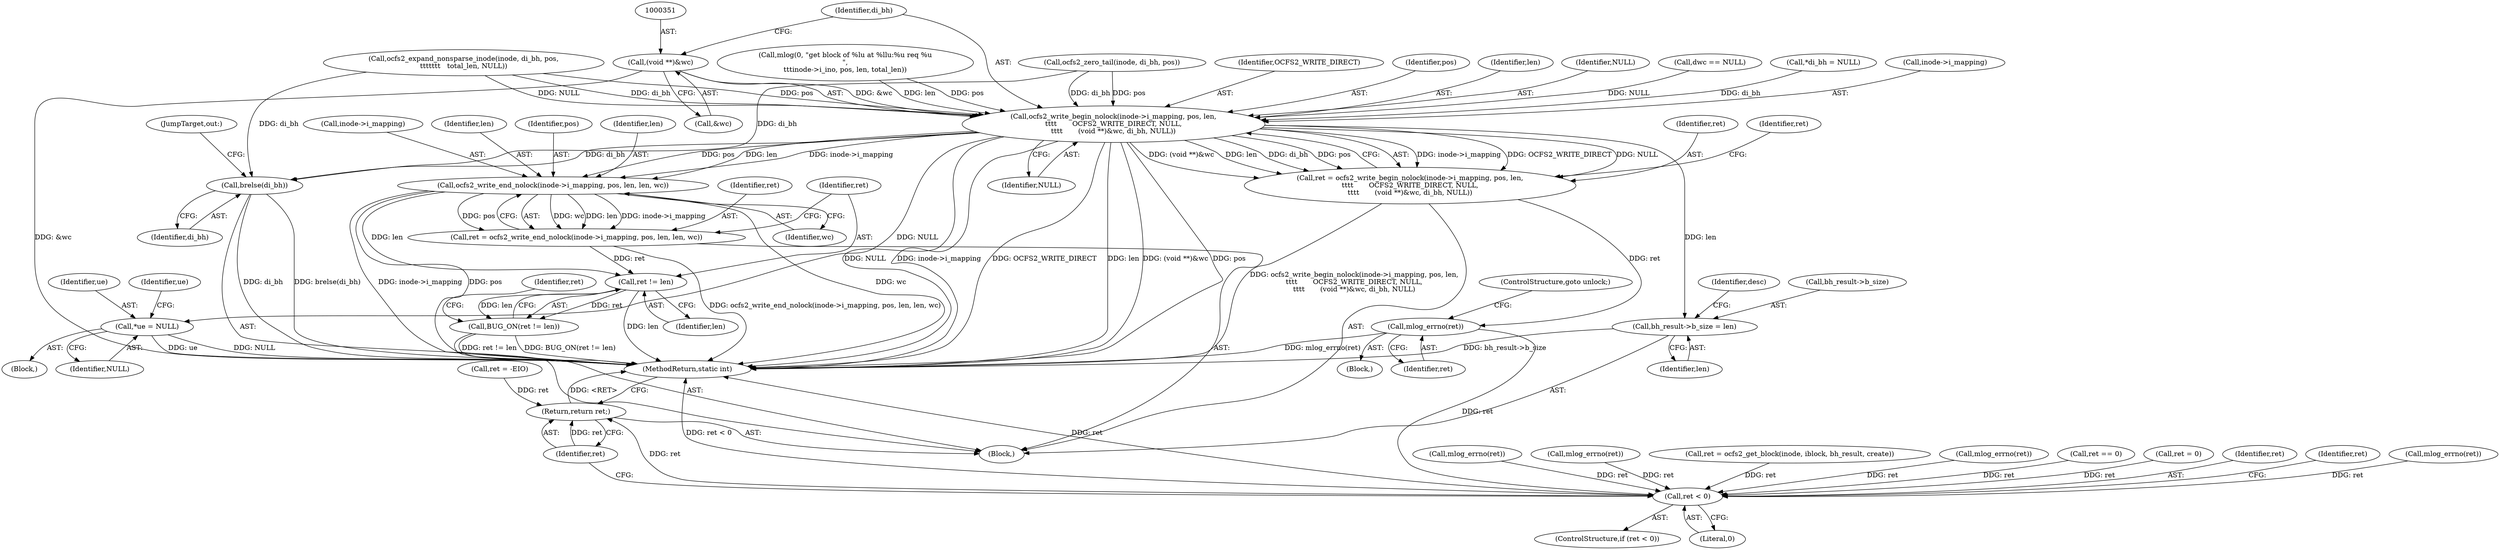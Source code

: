 digraph "0_linux_3e4c56d41eef5595035872a2ec5a483f42e8917f@pointer" {
"1000350" [label="(Call,(void **)&wc)"];
"1000342" [label="(Call,ocfs2_write_begin_nolock(inode->i_mapping, pos, len,\n\t\t\t\t       OCFS2_WRITE_DIRECT, NULL,\n\t\t\t\t       (void **)&wc, di_bh, NULL))"];
"1000340" [label="(Call,ret = ocfs2_write_begin_nolock(inode->i_mapping, pos, len,\n\t\t\t\t       OCFS2_WRITE_DIRECT, NULL,\n\t\t\t\t       (void **)&wc, di_bh, NULL))"];
"1000359" [label="(Call,mlog_errno(ret))"];
"1000485" [label="(Call,ret < 0)"];
"1000492" [label="(Return,return ret;)"];
"1000402" [label="(Call,bh_result->b_size = len)"];
"1000424" [label="(Call,*ue = NULL)"];
"1000457" [label="(Call,ocfs2_write_end_nolock(inode->i_mapping, pos, len, len, wc))"];
"1000455" [label="(Call,ret = ocfs2_write_end_nolock(inode->i_mapping, pos, len, len, wc))"];
"1000466" [label="(Call,ret != len)"];
"1000465" [label="(Call,BUG_ON(ret != len))"];
"1000481" [label="(Call,brelse(di_bh))"];
"1000424" [label="(Call,*ue = NULL)"];
"1000337" [label="(Call,mlog_errno(ret))"];
"1000484" [label="(ControlStructure,if (ret < 0))"];
"1000465" [label="(Call,BUG_ON(ret != len))"];
"1000483" [label="(JumpTarget,out:)"];
"1000354" [label="(Identifier,di_bh)"];
"1000409" [label="(Identifier,desc)"];
"1000457" [label="(Call,ocfs2_write_end_nolock(inode->i_mapping, pos, len, len, wc))"];
"1000282" [label="(Call,mlog_errno(ret))"];
"1000468" [label="(Identifier,len)"];
"1000348" [label="(Identifier,OCFS2_WRITE_DIRECT)"];
"1000462" [label="(Identifier,len)"];
"1000319" [label="(Call,ocfs2_zero_tail(inode, di_bh, pos))"];
"1000203" [label="(Call,ret = ocfs2_get_block(inode, iblock, bh_result, create))"];
"1000466" [label="(Call,ret != len)"];
"1000359" [label="(Call,mlog_errno(ret))"];
"1000346" [label="(Identifier,pos)"];
"1000300" [label="(Call,mlog_errno(ret))"];
"1000456" [label="(Identifier,ret)"];
"1000422" [label="(Block,)"];
"1000223" [label="(Call,ret == 0)"];
"1000464" [label="(Identifier,wc)"];
"1000467" [label="(Identifier,ret)"];
"1000347" [label="(Identifier,len)"];
"1000349" [label="(Identifier,NULL)"];
"1000355" [label="(Identifier,NULL)"];
"1000111" [label="(Block,)"];
"1000357" [label="(Identifier,ret)"];
"1000493" [label="(Identifier,ret)"];
"1000240" [label="(Call,dwc == NULL)"];
"1000469" [label="(Call,ret = 0)"];
"1000406" [label="(Identifier,len)"];
"1000458" [label="(Call,inode->i_mapping)"];
"1000494" [label="(MethodReturn,static int)"];
"1000134" [label="(Call,*di_bh = NULL)"];
"1000485" [label="(Call,ret < 0)"];
"1000425" [label="(Identifier,ue)"];
"1000340" [label="(Call,ret = ocfs2_write_begin_nolock(inode->i_mapping, pos, len,\n\t\t\t\t       OCFS2_WRITE_DIRECT, NULL,\n\t\t\t\t       (void **)&wc, di_bh, NULL))"];
"1000342" [label="(Call,ocfs2_write_begin_nolock(inode->i_mapping, pos, len,\n\t\t\t\t       OCFS2_WRITE_DIRECT, NULL,\n\t\t\t\t       (void **)&wc, di_bh, NULL))"];
"1000486" [label="(Identifier,ret)"];
"1000492" [label="(Return,return ret;)"];
"1000470" [label="(Identifier,ret)"];
"1000326" [label="(Call,ocfs2_expand_nonsparse_inode(inode, di_bh, pos,\n\t\t\t\t\t\t\t   total_len, NULL))"];
"1000489" [label="(Identifier,ret)"];
"1000341" [label="(Identifier,ret)"];
"1000463" [label="(Identifier,len)"];
"1000248" [label="(Call,mlog_errno(ret))"];
"1000360" [label="(Identifier,ret)"];
"1000461" [label="(Identifier,pos)"];
"1000430" [label="(Identifier,ue)"];
"1000482" [label="(Identifier,di_bh)"];
"1000487" [label="(Literal,0)"];
"1000403" [label="(Call,bh_result->b_size)"];
"1000488" [label="(Call,ret = -EIO)"];
"1000352" [label="(Call,&wc)"];
"1000343" [label="(Call,inode->i_mapping)"];
"1000181" [label="(Call,mlog(0, \"get block of %lu at %llu:%u req %u\n\",\n\t\t\tinode->i_ino, pos, len, total_len))"];
"1000402" [label="(Call,bh_result->b_size = len)"];
"1000455" [label="(Call,ret = ocfs2_write_end_nolock(inode->i_mapping, pos, len, len, wc))"];
"1000361" [label="(ControlStructure,goto unlock;)"];
"1000481" [label="(Call,brelse(di_bh))"];
"1000426" [label="(Identifier,NULL)"];
"1000358" [label="(Block,)"];
"1000350" [label="(Call,(void **)&wc)"];
"1000350" -> "1000342"  [label="AST: "];
"1000350" -> "1000352"  [label="CFG: "];
"1000351" -> "1000350"  [label="AST: "];
"1000352" -> "1000350"  [label="AST: "];
"1000354" -> "1000350"  [label="CFG: "];
"1000350" -> "1000494"  [label="DDG: &wc"];
"1000350" -> "1000342"  [label="DDG: &wc"];
"1000342" -> "1000340"  [label="AST: "];
"1000342" -> "1000355"  [label="CFG: "];
"1000343" -> "1000342"  [label="AST: "];
"1000346" -> "1000342"  [label="AST: "];
"1000347" -> "1000342"  [label="AST: "];
"1000348" -> "1000342"  [label="AST: "];
"1000349" -> "1000342"  [label="AST: "];
"1000354" -> "1000342"  [label="AST: "];
"1000355" -> "1000342"  [label="AST: "];
"1000340" -> "1000342"  [label="CFG: "];
"1000342" -> "1000494"  [label="DDG: NULL"];
"1000342" -> "1000494"  [label="DDG: inode->i_mapping"];
"1000342" -> "1000494"  [label="DDG: OCFS2_WRITE_DIRECT"];
"1000342" -> "1000494"  [label="DDG: len"];
"1000342" -> "1000494"  [label="DDG: (void **)&wc"];
"1000342" -> "1000494"  [label="DDG: pos"];
"1000342" -> "1000340"  [label="DDG: inode->i_mapping"];
"1000342" -> "1000340"  [label="DDG: OCFS2_WRITE_DIRECT"];
"1000342" -> "1000340"  [label="DDG: NULL"];
"1000342" -> "1000340"  [label="DDG: (void **)&wc"];
"1000342" -> "1000340"  [label="DDG: len"];
"1000342" -> "1000340"  [label="DDG: di_bh"];
"1000342" -> "1000340"  [label="DDG: pos"];
"1000326" -> "1000342"  [label="DDG: pos"];
"1000326" -> "1000342"  [label="DDG: NULL"];
"1000326" -> "1000342"  [label="DDG: di_bh"];
"1000319" -> "1000342"  [label="DDG: pos"];
"1000319" -> "1000342"  [label="DDG: di_bh"];
"1000181" -> "1000342"  [label="DDG: pos"];
"1000181" -> "1000342"  [label="DDG: len"];
"1000240" -> "1000342"  [label="DDG: NULL"];
"1000134" -> "1000342"  [label="DDG: di_bh"];
"1000342" -> "1000402"  [label="DDG: len"];
"1000342" -> "1000424"  [label="DDG: NULL"];
"1000342" -> "1000457"  [label="DDG: inode->i_mapping"];
"1000342" -> "1000457"  [label="DDG: pos"];
"1000342" -> "1000457"  [label="DDG: len"];
"1000342" -> "1000481"  [label="DDG: di_bh"];
"1000340" -> "1000111"  [label="AST: "];
"1000341" -> "1000340"  [label="AST: "];
"1000357" -> "1000340"  [label="CFG: "];
"1000340" -> "1000494"  [label="DDG: ocfs2_write_begin_nolock(inode->i_mapping, pos, len,\n\t\t\t\t       OCFS2_WRITE_DIRECT, NULL,\n\t\t\t\t       (void **)&wc, di_bh, NULL)"];
"1000340" -> "1000359"  [label="DDG: ret"];
"1000359" -> "1000358"  [label="AST: "];
"1000359" -> "1000360"  [label="CFG: "];
"1000360" -> "1000359"  [label="AST: "];
"1000361" -> "1000359"  [label="CFG: "];
"1000359" -> "1000494"  [label="DDG: mlog_errno(ret)"];
"1000359" -> "1000485"  [label="DDG: ret"];
"1000485" -> "1000484"  [label="AST: "];
"1000485" -> "1000487"  [label="CFG: "];
"1000486" -> "1000485"  [label="AST: "];
"1000487" -> "1000485"  [label="AST: "];
"1000489" -> "1000485"  [label="CFG: "];
"1000493" -> "1000485"  [label="CFG: "];
"1000485" -> "1000494"  [label="DDG: ret"];
"1000485" -> "1000494"  [label="DDG: ret < 0"];
"1000300" -> "1000485"  [label="DDG: ret"];
"1000337" -> "1000485"  [label="DDG: ret"];
"1000248" -> "1000485"  [label="DDG: ret"];
"1000282" -> "1000485"  [label="DDG: ret"];
"1000469" -> "1000485"  [label="DDG: ret"];
"1000223" -> "1000485"  [label="DDG: ret"];
"1000203" -> "1000485"  [label="DDG: ret"];
"1000485" -> "1000492"  [label="DDG: ret"];
"1000492" -> "1000111"  [label="AST: "];
"1000492" -> "1000493"  [label="CFG: "];
"1000493" -> "1000492"  [label="AST: "];
"1000494" -> "1000492"  [label="CFG: "];
"1000492" -> "1000494"  [label="DDG: <RET>"];
"1000493" -> "1000492"  [label="DDG: ret"];
"1000488" -> "1000492"  [label="DDG: ret"];
"1000402" -> "1000111"  [label="AST: "];
"1000402" -> "1000406"  [label="CFG: "];
"1000403" -> "1000402"  [label="AST: "];
"1000406" -> "1000402"  [label="AST: "];
"1000409" -> "1000402"  [label="CFG: "];
"1000402" -> "1000494"  [label="DDG: bh_result->b_size"];
"1000424" -> "1000422"  [label="AST: "];
"1000424" -> "1000426"  [label="CFG: "];
"1000425" -> "1000424"  [label="AST: "];
"1000426" -> "1000424"  [label="AST: "];
"1000430" -> "1000424"  [label="CFG: "];
"1000424" -> "1000494"  [label="DDG: NULL"];
"1000424" -> "1000494"  [label="DDG: ue"];
"1000457" -> "1000455"  [label="AST: "];
"1000457" -> "1000464"  [label="CFG: "];
"1000458" -> "1000457"  [label="AST: "];
"1000461" -> "1000457"  [label="AST: "];
"1000462" -> "1000457"  [label="AST: "];
"1000463" -> "1000457"  [label="AST: "];
"1000464" -> "1000457"  [label="AST: "];
"1000455" -> "1000457"  [label="CFG: "];
"1000457" -> "1000494"  [label="DDG: pos"];
"1000457" -> "1000494"  [label="DDG: wc"];
"1000457" -> "1000494"  [label="DDG: inode->i_mapping"];
"1000457" -> "1000455"  [label="DDG: wc"];
"1000457" -> "1000455"  [label="DDG: len"];
"1000457" -> "1000455"  [label="DDG: inode->i_mapping"];
"1000457" -> "1000455"  [label="DDG: pos"];
"1000457" -> "1000466"  [label="DDG: len"];
"1000455" -> "1000111"  [label="AST: "];
"1000456" -> "1000455"  [label="AST: "];
"1000467" -> "1000455"  [label="CFG: "];
"1000455" -> "1000494"  [label="DDG: ocfs2_write_end_nolock(inode->i_mapping, pos, len, len, wc)"];
"1000455" -> "1000466"  [label="DDG: ret"];
"1000466" -> "1000465"  [label="AST: "];
"1000466" -> "1000468"  [label="CFG: "];
"1000467" -> "1000466"  [label="AST: "];
"1000468" -> "1000466"  [label="AST: "];
"1000465" -> "1000466"  [label="CFG: "];
"1000466" -> "1000494"  [label="DDG: len"];
"1000466" -> "1000465"  [label="DDG: ret"];
"1000466" -> "1000465"  [label="DDG: len"];
"1000465" -> "1000111"  [label="AST: "];
"1000470" -> "1000465"  [label="CFG: "];
"1000465" -> "1000494"  [label="DDG: BUG_ON(ret != len)"];
"1000465" -> "1000494"  [label="DDG: ret != len"];
"1000481" -> "1000111"  [label="AST: "];
"1000481" -> "1000482"  [label="CFG: "];
"1000482" -> "1000481"  [label="AST: "];
"1000483" -> "1000481"  [label="CFG: "];
"1000481" -> "1000494"  [label="DDG: brelse(di_bh)"];
"1000481" -> "1000494"  [label="DDG: di_bh"];
"1000326" -> "1000481"  [label="DDG: di_bh"];
"1000319" -> "1000481"  [label="DDG: di_bh"];
}
